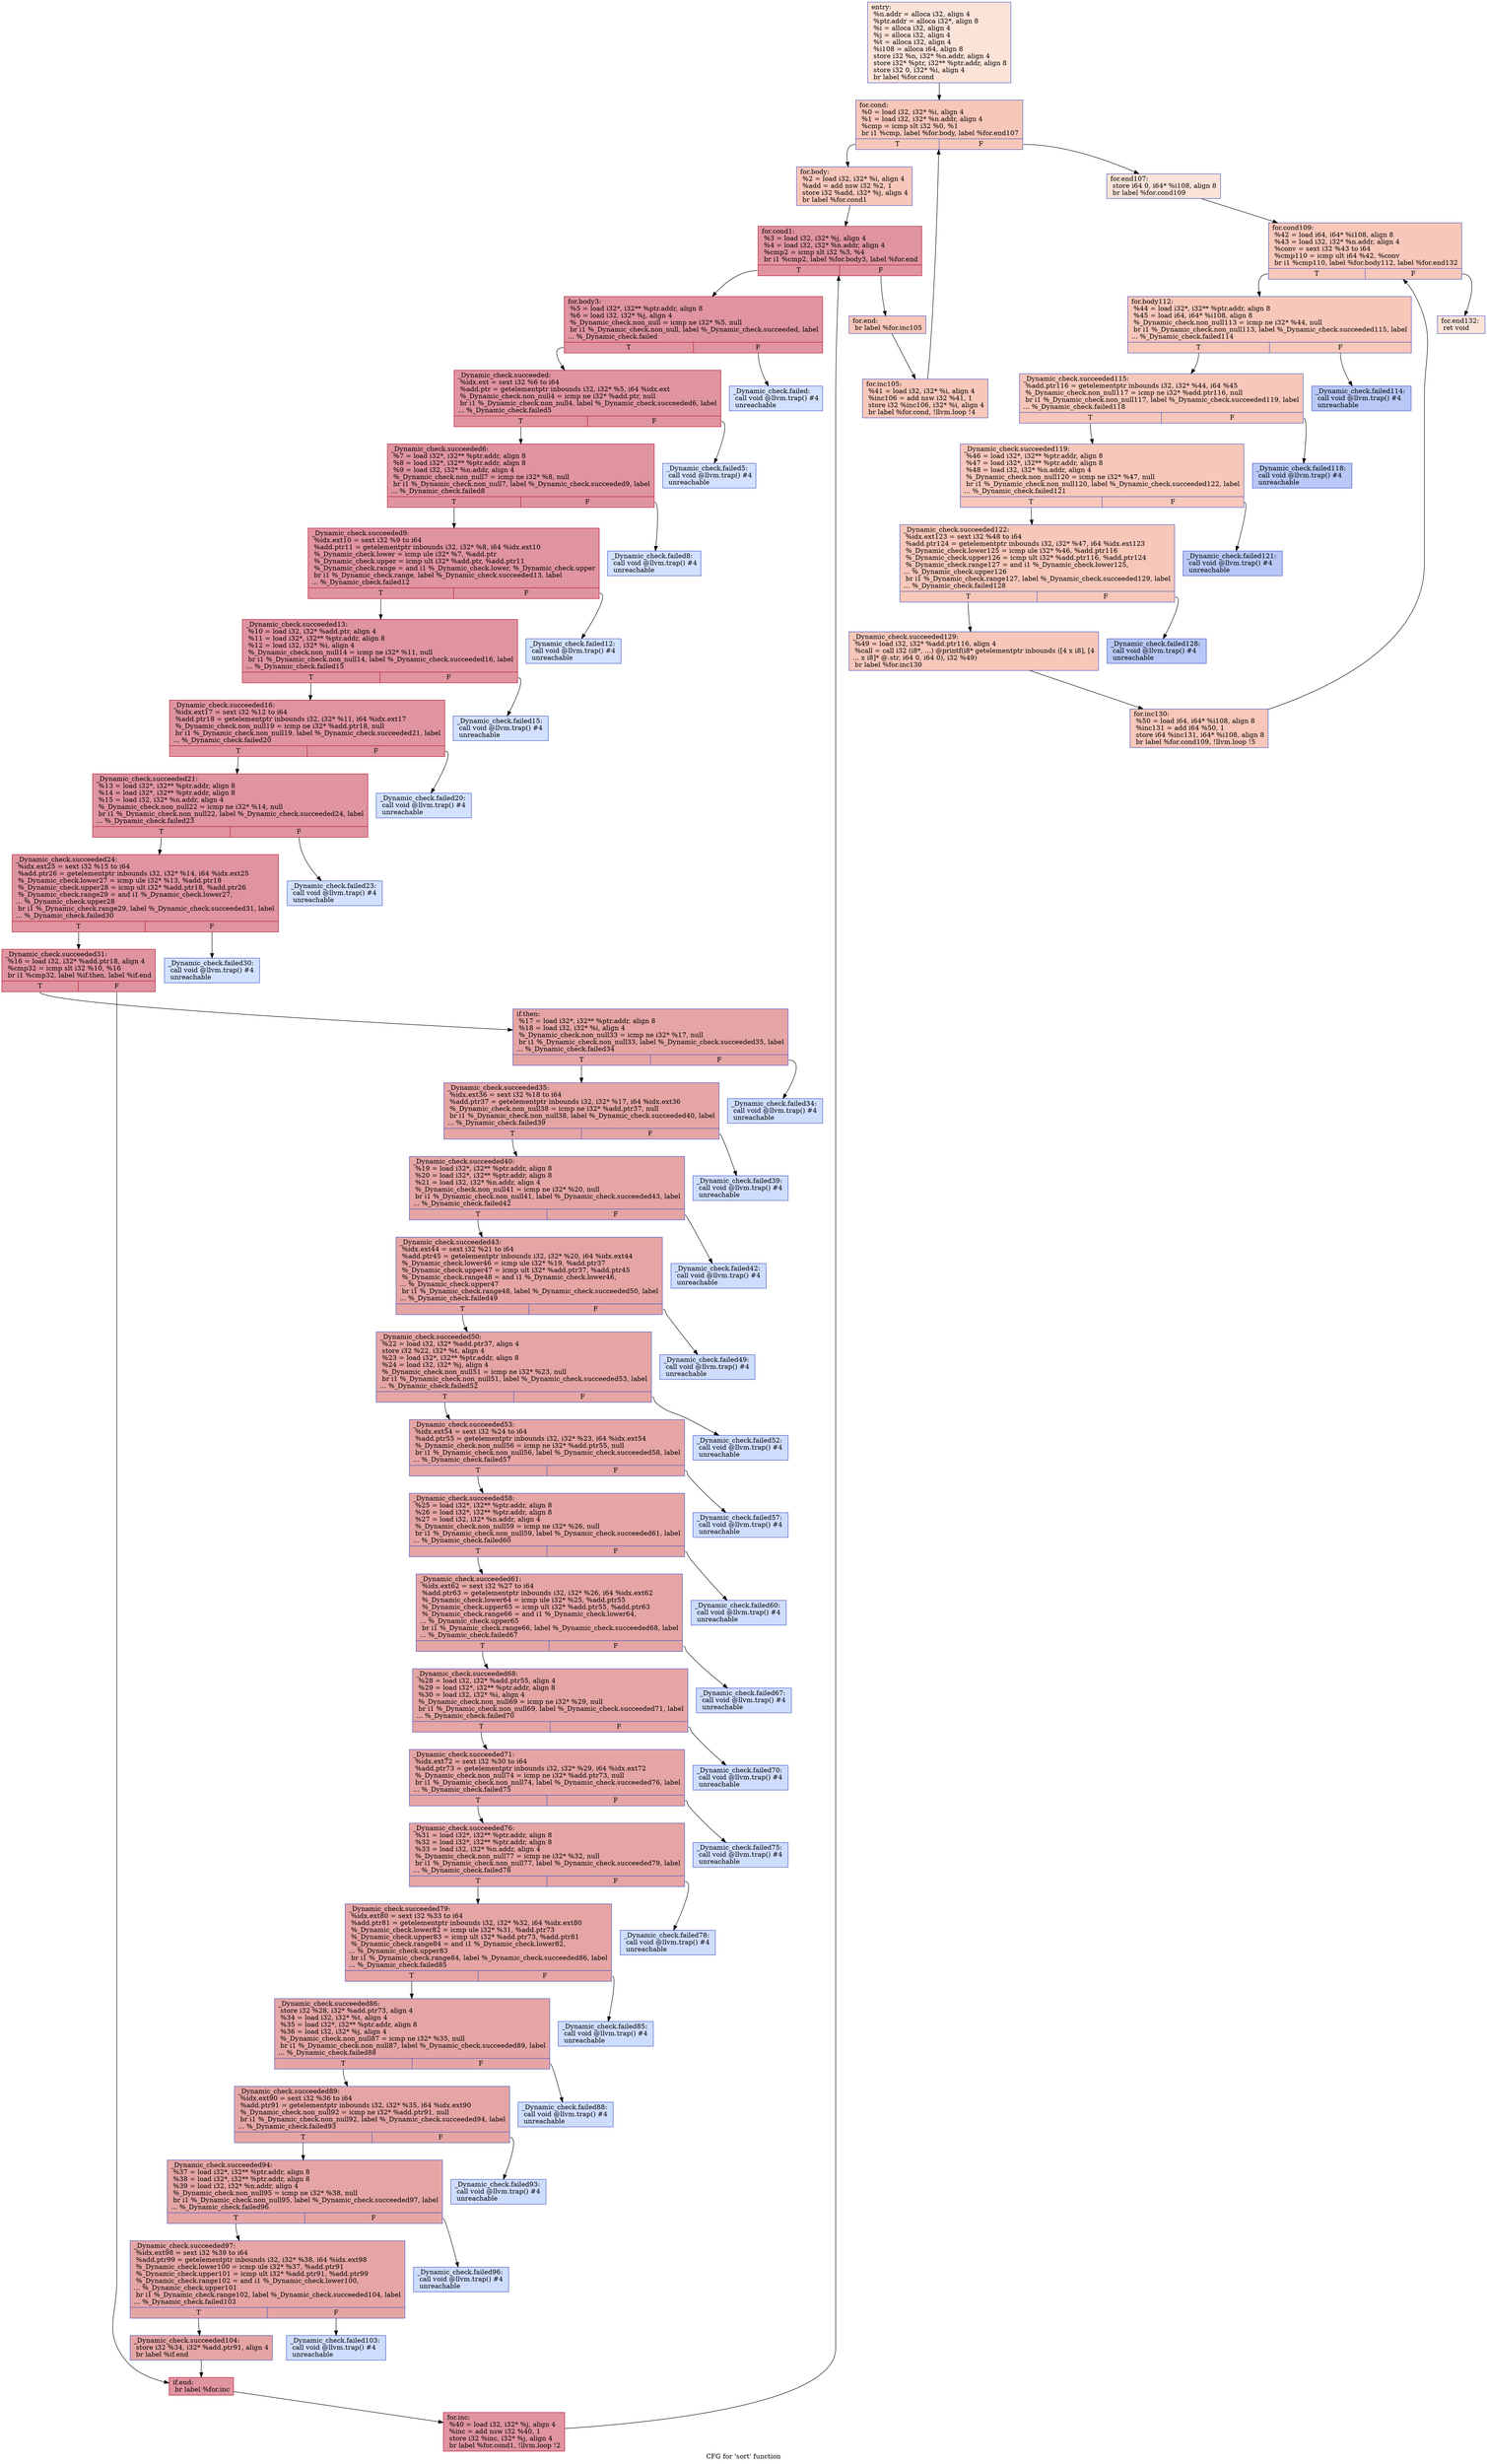digraph "CFG for 'sort' function" {
	label="CFG for 'sort' function";

	Node0x556bbafeeed0 [shape=record,color="#3d50c3ff", style=filled, fillcolor="#f6bfa670",label="{entry:\l  %n.addr = alloca i32, align 4\l  %ptr.addr = alloca i32*, align 8\l  %i = alloca i32, align 4\l  %j = alloca i32, align 4\l  %t = alloca i32, align 4\l  %i108 = alloca i64, align 8\l  store i32 %n, i32* %n.addr, align 4\l  store i32* %ptr, i32** %ptr.addr, align 8\l  store i32 0, i32* %i, align 4\l  br label %for.cond\l}"];
	Node0x556bbafeeed0 -> Node0x556bbafef2d0;
	Node0x556bbafef2d0 [shape=record,color="#3d50c3ff", style=filled, fillcolor="#ec7f6370",label="{for.cond:                                         \l  %0 = load i32, i32* %i, align 4\l  %1 = load i32, i32* %n.addr, align 4\l  %cmp = icmp slt i32 %0, %1\l  br i1 %cmp, label %for.body, label %for.end107\l|{<s0>T|<s1>F}}"];
	Node0x556bbafef2d0:s0 -> Node0x556bbafef4e0;
	Node0x556bbafef2d0:s1 -> Node0x556bbafef560;
	Node0x556bbafef4e0 [shape=record,color="#3d50c3ff", style=filled, fillcolor="#ec7f6370",label="{for.body:                                         \l  %2 = load i32, i32* %i, align 4\l  %add = add nsw i32 %2, 1\l  store i32 %add, i32* %j, align 4\l  br label %for.cond1\l}"];
	Node0x556bbafef4e0 -> Node0x556bbafefa50;
	Node0x556bbafefa50 [shape=record,color="#b70d28ff", style=filled, fillcolor="#b70d2870",label="{for.cond1:                                        \l  %3 = load i32, i32* %j, align 4\l  %4 = load i32, i32* %n.addr, align 4\l  %cmp2 = icmp slt i32 %3, %4\l  br i1 %cmp2, label %for.body3, label %for.end\l|{<s0>T|<s1>F}}"];
	Node0x556bbafefa50:s0 -> Node0x556bbafefd20;
	Node0x556bbafefa50:s1 -> Node0x556bbafefd70;
	Node0x556bbafefd20 [shape=record,color="#b70d28ff", style=filled, fillcolor="#b70d2870",label="{for.body3:                                        \l  %5 = load i32*, i32** %ptr.addr, align 8\l  %6 = load i32, i32* %j, align 4\l  %_Dynamic_check.non_null = icmp ne i32* %5, null\l  br i1 %_Dynamic_check.non_null, label %_Dynamic_check.succeeded, label\l... %_Dynamic_check.failed\l|{<s0>T|<s1>F}}"];
	Node0x556bbafefd20:s0 -> Node0x556bbaff0140;
	Node0x556bbafefd20:s1 -> Node0x556bbaff01d0;
	Node0x556bbaff0140 [shape=record,color="#b70d28ff", style=filled, fillcolor="#b70d2870",label="{_Dynamic_check.succeeded:                         \l  %idx.ext = sext i32 %6 to i64\l  %add.ptr = getelementptr inbounds i32, i32* %5, i64 %idx.ext\l  %_Dynamic_check.non_null4 = icmp ne i32* %add.ptr, null\l  br i1 %_Dynamic_check.non_null4, label %_Dynamic_check.succeeded6, label\l... %_Dynamic_check.failed5\l|{<s0>T|<s1>F}}"];
	Node0x556bbaff0140:s0 -> Node0x556bbaff05d0;
	Node0x556bbaff0140:s1 -> Node0x556bbaff0980;
	Node0x556bbaff05d0 [shape=record,color="#b70d28ff", style=filled, fillcolor="#b70d2870",label="{_Dynamic_check.succeeded6:                        \l  %7 = load i32*, i32** %ptr.addr, align 8\l  %8 = load i32*, i32** %ptr.addr, align 8\l  %9 = load i32, i32* %n.addr, align 4\l  %_Dynamic_check.non_null7 = icmp ne i32* %8, null\l  br i1 %_Dynamic_check.non_null7, label %_Dynamic_check.succeeded9, label\l... %_Dynamic_check.failed8\l|{<s0>T|<s1>F}}"];
	Node0x556bbaff05d0:s0 -> Node0x556bbafefc20;
	Node0x556bbaff05d0:s1 -> Node0x556bbaff0e20;
	Node0x556bbafefc20 [shape=record,color="#b70d28ff", style=filled, fillcolor="#b70d2870",label="{_Dynamic_check.succeeded9:                        \l  %idx.ext10 = sext i32 %9 to i64\l  %add.ptr11 = getelementptr inbounds i32, i32* %8, i64 %idx.ext10\l  %_Dynamic_check.lower = icmp ule i32* %7, %add.ptr\l  %_Dynamic_check.upper = icmp ult i32* %add.ptr, %add.ptr11\l  %_Dynamic_check.range = and i1 %_Dynamic_check.lower, %_Dynamic_check.upper\l  br i1 %_Dynamic_check.range, label %_Dynamic_check.succeeded13, label\l... %_Dynamic_check.failed12\l|{<s0>T|<s1>F}}"];
	Node0x556bbafefc20:s0 -> Node0x556bbaff1380;
	Node0x556bbafefc20:s1 -> Node0x556bbaff1410;
	Node0x556bbaff1380 [shape=record,color="#b70d28ff", style=filled, fillcolor="#b70d2870",label="{_Dynamic_check.succeeded13:                       \l  %10 = load i32, i32* %add.ptr, align 4\l  %11 = load i32*, i32** %ptr.addr, align 8\l  %12 = load i32, i32* %i, align 4\l  %_Dynamic_check.non_null14 = icmp ne i32* %11, null\l  br i1 %_Dynamic_check.non_null14, label %_Dynamic_check.succeeded16, label\l... %_Dynamic_check.failed15\l|{<s0>T|<s1>F}}"];
	Node0x556bbaff1380:s0 -> Node0x556bbaff17e0;
	Node0x556bbaff1380:s1 -> Node0x556bbaff1870;
	Node0x556bbaff17e0 [shape=record,color="#b70d28ff", style=filled, fillcolor="#b70d2870",label="{_Dynamic_check.succeeded16:                       \l  %idx.ext17 = sext i32 %12 to i64\l  %add.ptr18 = getelementptr inbounds i32, i32* %11, i64 %idx.ext17\l  %_Dynamic_check.non_null19 = icmp ne i32* %add.ptr18, null\l  br i1 %_Dynamic_check.non_null19, label %_Dynamic_check.succeeded21, label\l... %_Dynamic_check.failed20\l|{<s0>T|<s1>F}}"];
	Node0x556bbaff17e0:s0 -> Node0x556bbaff2470;
	Node0x556bbaff17e0:s1 -> Node0x556bbaff2500;
	Node0x556bbaff2470 [shape=record,color="#b70d28ff", style=filled, fillcolor="#b70d2870",label="{_Dynamic_check.succeeded21:                       \l  %13 = load i32*, i32** %ptr.addr, align 8\l  %14 = load i32*, i32** %ptr.addr, align 8\l  %15 = load i32, i32* %n.addr, align 4\l  %_Dynamic_check.non_null22 = icmp ne i32* %14, null\l  br i1 %_Dynamic_check.non_null22, label %_Dynamic_check.succeeded24, label\l... %_Dynamic_check.failed23\l|{<s0>T|<s1>F}}"];
	Node0x556bbaff2470:s0 -> Node0x556bbaff28d0;
	Node0x556bbaff2470:s1 -> Node0x556bbaff2960;
	Node0x556bbaff28d0 [shape=record,color="#b70d28ff", style=filled, fillcolor="#b70d2870",label="{_Dynamic_check.succeeded24:                       \l  %idx.ext25 = sext i32 %15 to i64\l  %add.ptr26 = getelementptr inbounds i32, i32* %14, i64 %idx.ext25\l  %_Dynamic_check.lower27 = icmp ule i32* %13, %add.ptr18\l  %_Dynamic_check.upper28 = icmp ult i32* %add.ptr18, %add.ptr26\l  %_Dynamic_check.range29 = and i1 %_Dynamic_check.lower27,\l... %_Dynamic_check.upper28\l  br i1 %_Dynamic_check.range29, label %_Dynamic_check.succeeded31, label\l... %_Dynamic_check.failed30\l|{<s0>T|<s1>F}}"];
	Node0x556bbaff28d0:s0 -> Node0x556bbaff34e0;
	Node0x556bbaff28d0:s1 -> Node0x556bbaff3570;
	Node0x556bbaff34e0 [shape=record,color="#b70d28ff", style=filled, fillcolor="#b70d2870",label="{_Dynamic_check.succeeded31:                       \l  %16 = load i32, i32* %add.ptr18, align 4\l  %cmp32 = icmp slt i32 %10, %16\l  br i1 %cmp32, label %if.then, label %if.end\l|{<s0>T|<s1>F}}"];
	Node0x556bbaff34e0:s0 -> Node0x556bbaff37b0;
	Node0x556bbaff34e0:s1 -> Node0x556bbaff3820;
	Node0x556bbaff37b0 [shape=record,color="#3d50c3ff", style=filled, fillcolor="#c5333470",label="{if.then:                                          \l  %17 = load i32*, i32** %ptr.addr, align 8\l  %18 = load i32, i32* %i, align 4\l  %_Dynamic_check.non_null33 = icmp ne i32* %17, null\l  br i1 %_Dynamic_check.non_null33, label %_Dynamic_check.succeeded35, label\l... %_Dynamic_check.failed34\l|{<s0>T|<s1>F}}"];
	Node0x556bbaff37b0:s0 -> Node0x556bbaff3b50;
	Node0x556bbaff37b0:s1 -> Node0x556bbaff3be0;
	Node0x556bbaff3b50 [shape=record,color="#3d50c3ff", style=filled, fillcolor="#c5333470",label="{_Dynamic_check.succeeded35:                       \l  %idx.ext36 = sext i32 %18 to i64\l  %add.ptr37 = getelementptr inbounds i32, i32* %17, i64 %idx.ext36\l  %_Dynamic_check.non_null38 = icmp ne i32* %add.ptr37, null\l  br i1 %_Dynamic_check.non_null38, label %_Dynamic_check.succeeded40, label\l... %_Dynamic_check.failed39\l|{<s0>T|<s1>F}}"];
	Node0x556bbaff3b50:s0 -> Node0x556bbaff3fd0;
	Node0x556bbaff3b50:s1 -> Node0x556bbaff4060;
	Node0x556bbaff3fd0 [shape=record,color="#3d50c3ff", style=filled, fillcolor="#c5333470",label="{_Dynamic_check.succeeded40:                       \l  %19 = load i32*, i32** %ptr.addr, align 8\l  %20 = load i32*, i32** %ptr.addr, align 8\l  %21 = load i32, i32* %n.addr, align 4\l  %_Dynamic_check.non_null41 = icmp ne i32* %20, null\l  br i1 %_Dynamic_check.non_null41, label %_Dynamic_check.succeeded43, label\l... %_Dynamic_check.failed42\l|{<s0>T|<s1>F}}"];
	Node0x556bbaff3fd0:s0 -> Node0x556bbaff4430;
	Node0x556bbaff3fd0:s1 -> Node0x556bbaff44c0;
	Node0x556bbaff4430 [shape=record,color="#3d50c3ff", style=filled, fillcolor="#c5333470",label="{_Dynamic_check.succeeded43:                       \l  %idx.ext44 = sext i32 %21 to i64\l  %add.ptr45 = getelementptr inbounds i32, i32* %20, i64 %idx.ext44\l  %_Dynamic_check.lower46 = icmp ule i32* %19, %add.ptr37\l  %_Dynamic_check.upper47 = icmp ult i32* %add.ptr37, %add.ptr45\l  %_Dynamic_check.range48 = and i1 %_Dynamic_check.lower46,\l... %_Dynamic_check.upper47\l  br i1 %_Dynamic_check.range48, label %_Dynamic_check.succeeded50, label\l... %_Dynamic_check.failed49\l|{<s0>T|<s1>F}}"];
	Node0x556bbaff4430:s0 -> Node0x556bbaff4a20;
	Node0x556bbaff4430:s1 -> Node0x556bbaff4ab0;
	Node0x556bbaff4a20 [shape=record,color="#3d50c3ff", style=filled, fillcolor="#c5333470",label="{_Dynamic_check.succeeded50:                       \l  %22 = load i32, i32* %add.ptr37, align 4\l  store i32 %22, i32* %t, align 4\l  %23 = load i32*, i32** %ptr.addr, align 8\l  %24 = load i32, i32* %j, align 4\l  %_Dynamic_check.non_null51 = icmp ne i32* %23, null\l  br i1 %_Dynamic_check.non_null51, label %_Dynamic_check.succeeded53, label\l... %_Dynamic_check.failed52\l|{<s0>T|<s1>F}}"];
	Node0x556bbaff4a20:s0 -> Node0x556bbaff4f10;
	Node0x556bbaff4a20:s1 -> Node0x556bbaff4fa0;
	Node0x556bbaff4f10 [shape=record,color="#3d50c3ff", style=filled, fillcolor="#c5333470",label="{_Dynamic_check.succeeded53:                       \l  %idx.ext54 = sext i32 %24 to i64\l  %add.ptr55 = getelementptr inbounds i32, i32* %23, i64 %idx.ext54\l  %_Dynamic_check.non_null56 = icmp ne i32* %add.ptr55, null\l  br i1 %_Dynamic_check.non_null56, label %_Dynamic_check.succeeded58, label\l... %_Dynamic_check.failed57\l|{<s0>T|<s1>F}}"];
	Node0x556bbaff4f10:s0 -> Node0x556bbaff5390;
	Node0x556bbaff4f10:s1 -> Node0x556bbaff5420;
	Node0x556bbaff5390 [shape=record,color="#3d50c3ff", style=filled, fillcolor="#c5333470",label="{_Dynamic_check.succeeded58:                       \l  %25 = load i32*, i32** %ptr.addr, align 8\l  %26 = load i32*, i32** %ptr.addr, align 8\l  %27 = load i32, i32* %n.addr, align 4\l  %_Dynamic_check.non_null59 = icmp ne i32* %26, null\l  br i1 %_Dynamic_check.non_null59, label %_Dynamic_check.succeeded61, label\l... %_Dynamic_check.failed60\l|{<s0>T|<s1>F}}"];
	Node0x556bbaff5390:s0 -> Node0x556bbaff57f0;
	Node0x556bbaff5390:s1 -> Node0x556bbaff5880;
	Node0x556bbaff57f0 [shape=record,color="#3d50c3ff", style=filled, fillcolor="#c5333470",label="{_Dynamic_check.succeeded61:                       \l  %idx.ext62 = sext i32 %27 to i64\l  %add.ptr63 = getelementptr inbounds i32, i32* %26, i64 %idx.ext62\l  %_Dynamic_check.lower64 = icmp ule i32* %25, %add.ptr55\l  %_Dynamic_check.upper65 = icmp ult i32* %add.ptr55, %add.ptr63\l  %_Dynamic_check.range66 = and i1 %_Dynamic_check.lower64,\l... %_Dynamic_check.upper65\l  br i1 %_Dynamic_check.range66, label %_Dynamic_check.succeeded68, label\l... %_Dynamic_check.failed67\l|{<s0>T|<s1>F}}"];
	Node0x556bbaff57f0:s0 -> Node0x556bbaff1d10;
	Node0x556bbaff57f0:s1 -> Node0x556bbaff1da0;
	Node0x556bbaff1d10 [shape=record,color="#3d50c3ff", style=filled, fillcolor="#c5333470",label="{_Dynamic_check.succeeded68:                       \l  %28 = load i32, i32* %add.ptr55, align 4\l  %29 = load i32*, i32** %ptr.addr, align 8\l  %30 = load i32, i32* %i, align 4\l  %_Dynamic_check.non_null69 = icmp ne i32* %29, null\l  br i1 %_Dynamic_check.non_null69, label %_Dynamic_check.succeeded71, label\l... %_Dynamic_check.failed70\l|{<s0>T|<s1>F}}"];
	Node0x556bbaff1d10:s0 -> Node0x556bbaff2170;
	Node0x556bbaff1d10:s1 -> Node0x556bbaff2200;
	Node0x556bbaff2170 [shape=record,color="#3d50c3ff", style=filled, fillcolor="#c5333470",label="{_Dynamic_check.succeeded71:                       \l  %idx.ext72 = sext i32 %30 to i64\l  %add.ptr73 = getelementptr inbounds i32, i32* %29, i64 %idx.ext72\l  %_Dynamic_check.non_null74 = icmp ne i32* %add.ptr73, null\l  br i1 %_Dynamic_check.non_null74, label %_Dynamic_check.succeeded76, label\l... %_Dynamic_check.failed75\l|{<s0>T|<s1>F}}"];
	Node0x556bbaff2170:s0 -> Node0x556bbaff2db0;
	Node0x556bbaff2170:s1 -> Node0x556bbaff2e40;
	Node0x556bbaff2db0 [shape=record,color="#3d50c3ff", style=filled, fillcolor="#c5333470",label="{_Dynamic_check.succeeded76:                       \l  %31 = load i32*, i32** %ptr.addr, align 8\l  %32 = load i32*, i32** %ptr.addr, align 8\l  %33 = load i32, i32* %n.addr, align 4\l  %_Dynamic_check.non_null77 = icmp ne i32* %32, null\l  br i1 %_Dynamic_check.non_null77, label %_Dynamic_check.succeeded79, label\l... %_Dynamic_check.failed78\l|{<s0>T|<s1>F}}"];
	Node0x556bbaff2db0:s0 -> Node0x556bbaff7b60;
	Node0x556bbaff2db0:s1 -> Node0x556bbaff7bf0;
	Node0x556bbaff7b60 [shape=record,color="#3d50c3ff", style=filled, fillcolor="#c5333470",label="{_Dynamic_check.succeeded79:                       \l  %idx.ext80 = sext i32 %33 to i64\l  %add.ptr81 = getelementptr inbounds i32, i32* %32, i64 %idx.ext80\l  %_Dynamic_check.lower82 = icmp ule i32* %31, %add.ptr73\l  %_Dynamic_check.upper83 = icmp ult i32* %add.ptr73, %add.ptr81\l  %_Dynamic_check.range84 = and i1 %_Dynamic_check.lower82,\l... %_Dynamic_check.upper83\l  br i1 %_Dynamic_check.range84, label %_Dynamic_check.succeeded86, label\l... %_Dynamic_check.failed85\l|{<s0>T|<s1>F}}"];
	Node0x556bbaff7b60:s0 -> Node0x556bbaff8120;
	Node0x556bbaff7b60:s1 -> Node0x556bbaff81b0;
	Node0x556bbaff8120 [shape=record,color="#3d50c3ff", style=filled, fillcolor="#c5333470",label="{_Dynamic_check.succeeded86:                       \l  store i32 %28, i32* %add.ptr73, align 4\l  %34 = load i32, i32* %t, align 4\l  %35 = load i32*, i32** %ptr.addr, align 8\l  %36 = load i32, i32* %j, align 4\l  %_Dynamic_check.non_null87 = icmp ne i32* %35, null\l  br i1 %_Dynamic_check.non_null87, label %_Dynamic_check.succeeded89, label\l... %_Dynamic_check.failed88\l|{<s0>T|<s1>F}}"];
	Node0x556bbaff8120:s0 -> Node0x556bbaff8610;
	Node0x556bbaff8120:s1 -> Node0x556bbaff86a0;
	Node0x556bbaff8610 [shape=record,color="#3d50c3ff", style=filled, fillcolor="#c5333470",label="{_Dynamic_check.succeeded89:                       \l  %idx.ext90 = sext i32 %36 to i64\l  %add.ptr91 = getelementptr inbounds i32, i32* %35, i64 %idx.ext90\l  %_Dynamic_check.non_null92 = icmp ne i32* %add.ptr91, null\l  br i1 %_Dynamic_check.non_null92, label %_Dynamic_check.succeeded94, label\l... %_Dynamic_check.failed93\l|{<s0>T|<s1>F}}"];
	Node0x556bbaff8610:s0 -> Node0x556bbaff8a90;
	Node0x556bbaff8610:s1 -> Node0x556bbaff8b20;
	Node0x556bbaff8a90 [shape=record,color="#3d50c3ff", style=filled, fillcolor="#c5333470",label="{_Dynamic_check.succeeded94:                       \l  %37 = load i32*, i32** %ptr.addr, align 8\l  %38 = load i32*, i32** %ptr.addr, align 8\l  %39 = load i32, i32* %n.addr, align 4\l  %_Dynamic_check.non_null95 = icmp ne i32* %38, null\l  br i1 %_Dynamic_check.non_null95, label %_Dynamic_check.succeeded97, label\l... %_Dynamic_check.failed96\l|{<s0>T|<s1>F}}"];
	Node0x556bbaff8a90:s0 -> Node0x556bbaff8ef0;
	Node0x556bbaff8a90:s1 -> Node0x556bbaff8f80;
	Node0x556bbaff8ef0 [shape=record,color="#3d50c3ff", style=filled, fillcolor="#c5333470",label="{_Dynamic_check.succeeded97:                       \l  %idx.ext98 = sext i32 %39 to i64\l  %add.ptr99 = getelementptr inbounds i32, i32* %38, i64 %idx.ext98\l  %_Dynamic_check.lower100 = icmp ule i32* %37, %add.ptr91\l  %_Dynamic_check.upper101 = icmp ult i32* %add.ptr91, %add.ptr99\l  %_Dynamic_check.range102 = and i1 %_Dynamic_check.lower100,\l... %_Dynamic_check.upper101\l  br i1 %_Dynamic_check.range102, label %_Dynamic_check.succeeded104, label\l... %_Dynamic_check.failed103\l|{<s0>T|<s1>F}}"];
	Node0x556bbaff8ef0:s0 -> Node0x556bbaff94e0;
	Node0x556bbaff8ef0:s1 -> Node0x556bbaff9570;
	Node0x556bbaff94e0 [shape=record,color="#3d50c3ff", style=filled, fillcolor="#c5333470",label="{_Dynamic_check.succeeded104:                      \l  store i32 %34, i32* %add.ptr91, align 4\l  br label %if.end\l}"];
	Node0x556bbaff94e0 -> Node0x556bbaff3820;
	Node0x556bbaff01d0 [shape=record,color="#3d50c3ff", style=filled, fillcolor="#9abbff70",label="{_Dynamic_check.failed:                            \l  call void @llvm.trap() #4\l  unreachable\l}"];
	Node0x556bbaff0980 [shape=record,color="#3d50c3ff", style=filled, fillcolor="#9abbff70",label="{_Dynamic_check.failed5:                           \l  call void @llvm.trap() #4\l  unreachable\l}"];
	Node0x556bbaff0e20 [shape=record,color="#3d50c3ff", style=filled, fillcolor="#9abbff70",label="{_Dynamic_check.failed8:                           \l  call void @llvm.trap() #4\l  unreachable\l}"];
	Node0x556bbaff1410 [shape=record,color="#3d50c3ff", style=filled, fillcolor="#9abbff70",label="{_Dynamic_check.failed12:                          \l  call void @llvm.trap() #4\l  unreachable\l}"];
	Node0x556bbaff1870 [shape=record,color="#3d50c3ff", style=filled, fillcolor="#9abbff70",label="{_Dynamic_check.failed15:                          \l  call void @llvm.trap() #4\l  unreachable\l}"];
	Node0x556bbaff2500 [shape=record,color="#3d50c3ff", style=filled, fillcolor="#9abbff70",label="{_Dynamic_check.failed20:                          \l  call void @llvm.trap() #4\l  unreachable\l}"];
	Node0x556bbaff2960 [shape=record,color="#3d50c3ff", style=filled, fillcolor="#9abbff70",label="{_Dynamic_check.failed23:                          \l  call void @llvm.trap() #4\l  unreachable\l}"];
	Node0x556bbaff3570 [shape=record,color="#3d50c3ff", style=filled, fillcolor="#9abbff70",label="{_Dynamic_check.failed30:                          \l  call void @llvm.trap() #4\l  unreachable\l}"];
	Node0x556bbaff3be0 [shape=record,color="#3d50c3ff", style=filled, fillcolor="#8fb1fe70",label="{_Dynamic_check.failed34:                          \l  call void @llvm.trap() #4\l  unreachable\l}"];
	Node0x556bbaff4060 [shape=record,color="#3d50c3ff", style=filled, fillcolor="#8fb1fe70",label="{_Dynamic_check.failed39:                          \l  call void @llvm.trap() #4\l  unreachable\l}"];
	Node0x556bbaff44c0 [shape=record,color="#3d50c3ff", style=filled, fillcolor="#8fb1fe70",label="{_Dynamic_check.failed42:                          \l  call void @llvm.trap() #4\l  unreachable\l}"];
	Node0x556bbaff4ab0 [shape=record,color="#3d50c3ff", style=filled, fillcolor="#8fb1fe70",label="{_Dynamic_check.failed49:                          \l  call void @llvm.trap() #4\l  unreachable\l}"];
	Node0x556bbaff4fa0 [shape=record,color="#3d50c3ff", style=filled, fillcolor="#8fb1fe70",label="{_Dynamic_check.failed52:                          \l  call void @llvm.trap() #4\l  unreachable\l}"];
	Node0x556bbaff5420 [shape=record,color="#3d50c3ff", style=filled, fillcolor="#8fb1fe70",label="{_Dynamic_check.failed57:                          \l  call void @llvm.trap() #4\l  unreachable\l}"];
	Node0x556bbaff5880 [shape=record,color="#3d50c3ff", style=filled, fillcolor="#8fb1fe70",label="{_Dynamic_check.failed60:                          \l  call void @llvm.trap() #4\l  unreachable\l}"];
	Node0x556bbaff1da0 [shape=record,color="#3d50c3ff", style=filled, fillcolor="#8fb1fe70",label="{_Dynamic_check.failed67:                          \l  call void @llvm.trap() #4\l  unreachable\l}"];
	Node0x556bbaff2200 [shape=record,color="#3d50c3ff", style=filled, fillcolor="#8fb1fe70",label="{_Dynamic_check.failed70:                          \l  call void @llvm.trap() #4\l  unreachable\l}"];
	Node0x556bbaff2e40 [shape=record,color="#3d50c3ff", style=filled, fillcolor="#8fb1fe70",label="{_Dynamic_check.failed75:                          \l  call void @llvm.trap() #4\l  unreachable\l}"];
	Node0x556bbaff7bf0 [shape=record,color="#3d50c3ff", style=filled, fillcolor="#8fb1fe70",label="{_Dynamic_check.failed78:                          \l  call void @llvm.trap() #4\l  unreachable\l}"];
	Node0x556bbaff81b0 [shape=record,color="#3d50c3ff", style=filled, fillcolor="#8fb1fe70",label="{_Dynamic_check.failed85:                          \l  call void @llvm.trap() #4\l  unreachable\l}"];
	Node0x556bbaff86a0 [shape=record,color="#3d50c3ff", style=filled, fillcolor="#8fb1fe70",label="{_Dynamic_check.failed88:                          \l  call void @llvm.trap() #4\l  unreachable\l}"];
	Node0x556bbaff8b20 [shape=record,color="#3d50c3ff", style=filled, fillcolor="#8fb1fe70",label="{_Dynamic_check.failed93:                          \l  call void @llvm.trap() #4\l  unreachable\l}"];
	Node0x556bbaff8f80 [shape=record,color="#3d50c3ff", style=filled, fillcolor="#8fb1fe70",label="{_Dynamic_check.failed96:                          \l  call void @llvm.trap() #4\l  unreachable\l}"];
	Node0x556bbaff9570 [shape=record,color="#3d50c3ff", style=filled, fillcolor="#8fb1fe70",label="{_Dynamic_check.failed103:                         \l  call void @llvm.trap() #4\l  unreachable\l}"];
	Node0x556bbaff3820 [shape=record,color="#b70d28ff", style=filled, fillcolor="#b70d2870",label="{if.end:                                           \l  br label %for.inc\l}"];
	Node0x556bbaff3820 -> Node0x556bbaffb410;
	Node0x556bbaffb410 [shape=record,color="#b70d28ff", style=filled, fillcolor="#b70d2870",label="{for.inc:                                          \l  %40 = load i32, i32* %j, align 4\l  %inc = add nsw i32 %40, 1\l  store i32 %inc, i32* %j, align 4\l  br label %for.cond1, !llvm.loop !2\l}"];
	Node0x556bbaffb410 -> Node0x556bbafefa50;
	Node0x556bbafefd70 [shape=record,color="#3d50c3ff", style=filled, fillcolor="#ec7f6370",label="{for.end:                                          \l  br label %for.inc105\l}"];
	Node0x556bbafefd70 -> Node0x556bbaff3890;
	Node0x556bbaff3890 [shape=record,color="#3d50c3ff", style=filled, fillcolor="#ec7f6370",label="{for.inc105:                                       \l  %41 = load i32, i32* %i, align 4\l  %inc106 = add nsw i32 %41, 1\l  store i32 %inc106, i32* %i, align 4\l  br label %for.cond, !llvm.loop !4\l}"];
	Node0x556bbaff3890 -> Node0x556bbafef2d0;
	Node0x556bbafef560 [shape=record,color="#3d50c3ff", style=filled, fillcolor="#f6bfa670",label="{for.end107:                                       \l  store i64 0, i64* %i108, align 8\l  br label %for.cond109\l}"];
	Node0x556bbafef560 -> Node0x556bbaff8ba0;
	Node0x556bbaff8ba0 [shape=record,color="#3d50c3ff", style=filled, fillcolor="#ec7f6370",label="{for.cond109:                                      \l  %42 = load i64, i64* %i108, align 8\l  %43 = load i32, i32* %n.addr, align 4\l  %conv = sext i32 %43 to i64\l  %cmp110 = icmp ult i64 %42, %conv\l  br i1 %cmp110, label %for.body112, label %for.end132\l|{<s0>T|<s1>F}}"];
	Node0x556bbaff8ba0:s0 -> Node0x556bbaff8230;
	Node0x556bbaff8ba0:s1 -> Node0x556bbaff2ec0;
	Node0x556bbaff8230 [shape=record,color="#3d50c3ff", style=filled, fillcolor="#ec7f6370",label="{for.body112:                                      \l  %44 = load i32*, i32** %ptr.addr, align 8\l  %45 = load i64, i64* %i108, align 8\l  %_Dynamic_check.non_null113 = icmp ne i32* %44, null\l  br i1 %_Dynamic_check.non_null113, label %_Dynamic_check.succeeded115, label\l... %_Dynamic_check.failed114\l|{<s0>T|<s1>F}}"];
	Node0x556bbaff8230:s0 -> Node0x556bbaff54a0;
	Node0x556bbaff8230:s1 -> Node0x556bbaff4b30;
	Node0x556bbaff54a0 [shape=record,color="#3d50c3ff", style=filled, fillcolor="#ec7f6370",label="{_Dynamic_check.succeeded115:                      \l  %add.ptr116 = getelementptr inbounds i32, i32* %44, i64 %45\l  %_Dynamic_check.non_null117 = icmp ne i32* %add.ptr116, null\l  br i1 %_Dynamic_check.non_null117, label %_Dynamic_check.succeeded119, label\l... %_Dynamic_check.failed118\l|{<s0>T|<s1>F}}"];
	Node0x556bbaff54a0:s0 -> Node0x556bbaffcc10;
	Node0x556bbaff54a0:s1 -> Node0x556bbaffcca0;
	Node0x556bbaffcc10 [shape=record,color="#3d50c3ff", style=filled, fillcolor="#ec7f6370",label="{_Dynamic_check.succeeded119:                      \l  %46 = load i32*, i32** %ptr.addr, align 8\l  %47 = load i32*, i32** %ptr.addr, align 8\l  %48 = load i32, i32* %n.addr, align 4\l  %_Dynamic_check.non_null120 = icmp ne i32* %47, null\l  br i1 %_Dynamic_check.non_null120, label %_Dynamic_check.succeeded122, label\l... %_Dynamic_check.failed121\l|{<s0>T|<s1>F}}"];
	Node0x556bbaffcc10:s0 -> Node0x556bbaffd030;
	Node0x556bbaffcc10:s1 -> Node0x556bbaffd0c0;
	Node0x556bbaffd030 [shape=record,color="#3d50c3ff", style=filled, fillcolor="#ec7f6370",label="{_Dynamic_check.succeeded122:                      \l  %idx.ext123 = sext i32 %48 to i64\l  %add.ptr124 = getelementptr inbounds i32, i32* %47, i64 %idx.ext123\l  %_Dynamic_check.lower125 = icmp ule i32* %46, %add.ptr116\l  %_Dynamic_check.upper126 = icmp ult i32* %add.ptr116, %add.ptr124\l  %_Dynamic_check.range127 = and i1 %_Dynamic_check.lower125,\l... %_Dynamic_check.upper126\l  br i1 %_Dynamic_check.range127, label %_Dynamic_check.succeeded129, label\l... %_Dynamic_check.failed128\l|{<s0>T|<s1>F}}"];
	Node0x556bbaffd030:s0 -> Node0x556bbaffd5e0;
	Node0x556bbaffd030:s1 -> Node0x556bbaffd670;
	Node0x556bbaffd5e0 [shape=record,color="#3d50c3ff", style=filled, fillcolor="#ec7f6370",label="{_Dynamic_check.succeeded129:                      \l  %49 = load i32, i32* %add.ptr116, align 4\l  %call = call i32 (i8*, ...) @printf(i8* getelementptr inbounds ([4 x i8], [4\l... x i8]* @.str, i64 0, i64 0), i32 %49)\l  br label %for.inc130\l}"];
	Node0x556bbaffd5e0 -> Node0x556bbaffdc90;
	Node0x556bbaffdc90 [shape=record,color="#3d50c3ff", style=filled, fillcolor="#ec7f6370",label="{for.inc130:                                       \l  %50 = load i64, i64* %i108, align 8\l  %inc131 = add i64 %50, 1\l  store i64 %inc131, i64* %i108, align 8\l  br label %for.cond109, !llvm.loop !5\l}"];
	Node0x556bbaffdc90 -> Node0x556bbaff8ba0;
	Node0x556bbaff4b30 [shape=record,color="#3d50c3ff", style=filled, fillcolor="#5f7fe870",label="{_Dynamic_check.failed114:                         \l  call void @llvm.trap() #4\l  unreachable\l}"];
	Node0x556bbaffcca0 [shape=record,color="#3d50c3ff", style=filled, fillcolor="#5f7fe870",label="{_Dynamic_check.failed118:                         \l  call void @llvm.trap() #4\l  unreachable\l}"];
	Node0x556bbaffd0c0 [shape=record,color="#3d50c3ff", style=filled, fillcolor="#5f7fe870",label="{_Dynamic_check.failed121:                         \l  call void @llvm.trap() #4\l  unreachable\l}"];
	Node0x556bbaffd670 [shape=record,color="#3d50c3ff", style=filled, fillcolor="#5f7fe870",label="{_Dynamic_check.failed128:                         \l  call void @llvm.trap() #4\l  unreachable\l}"];
	Node0x556bbaff2ec0 [shape=record,color="#3d50c3ff", style=filled, fillcolor="#f6bfa670",label="{for.end132:                                       \l  ret void\l}"];
}
